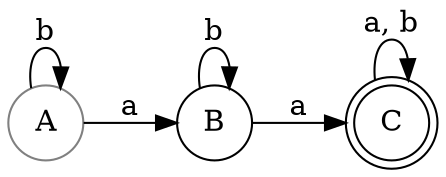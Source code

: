 digraph G{
  rankdir=LR;
  node [shape = doublecircle];C;
  node [shape = circle];
  A [color = "#808080"];
  A -> A [label = "b"];
  A -> B [label = "a"];
  B -> B [label = "b"];
  B -> C [label = "a"];
  C -> C [label = "a, b"];
}
